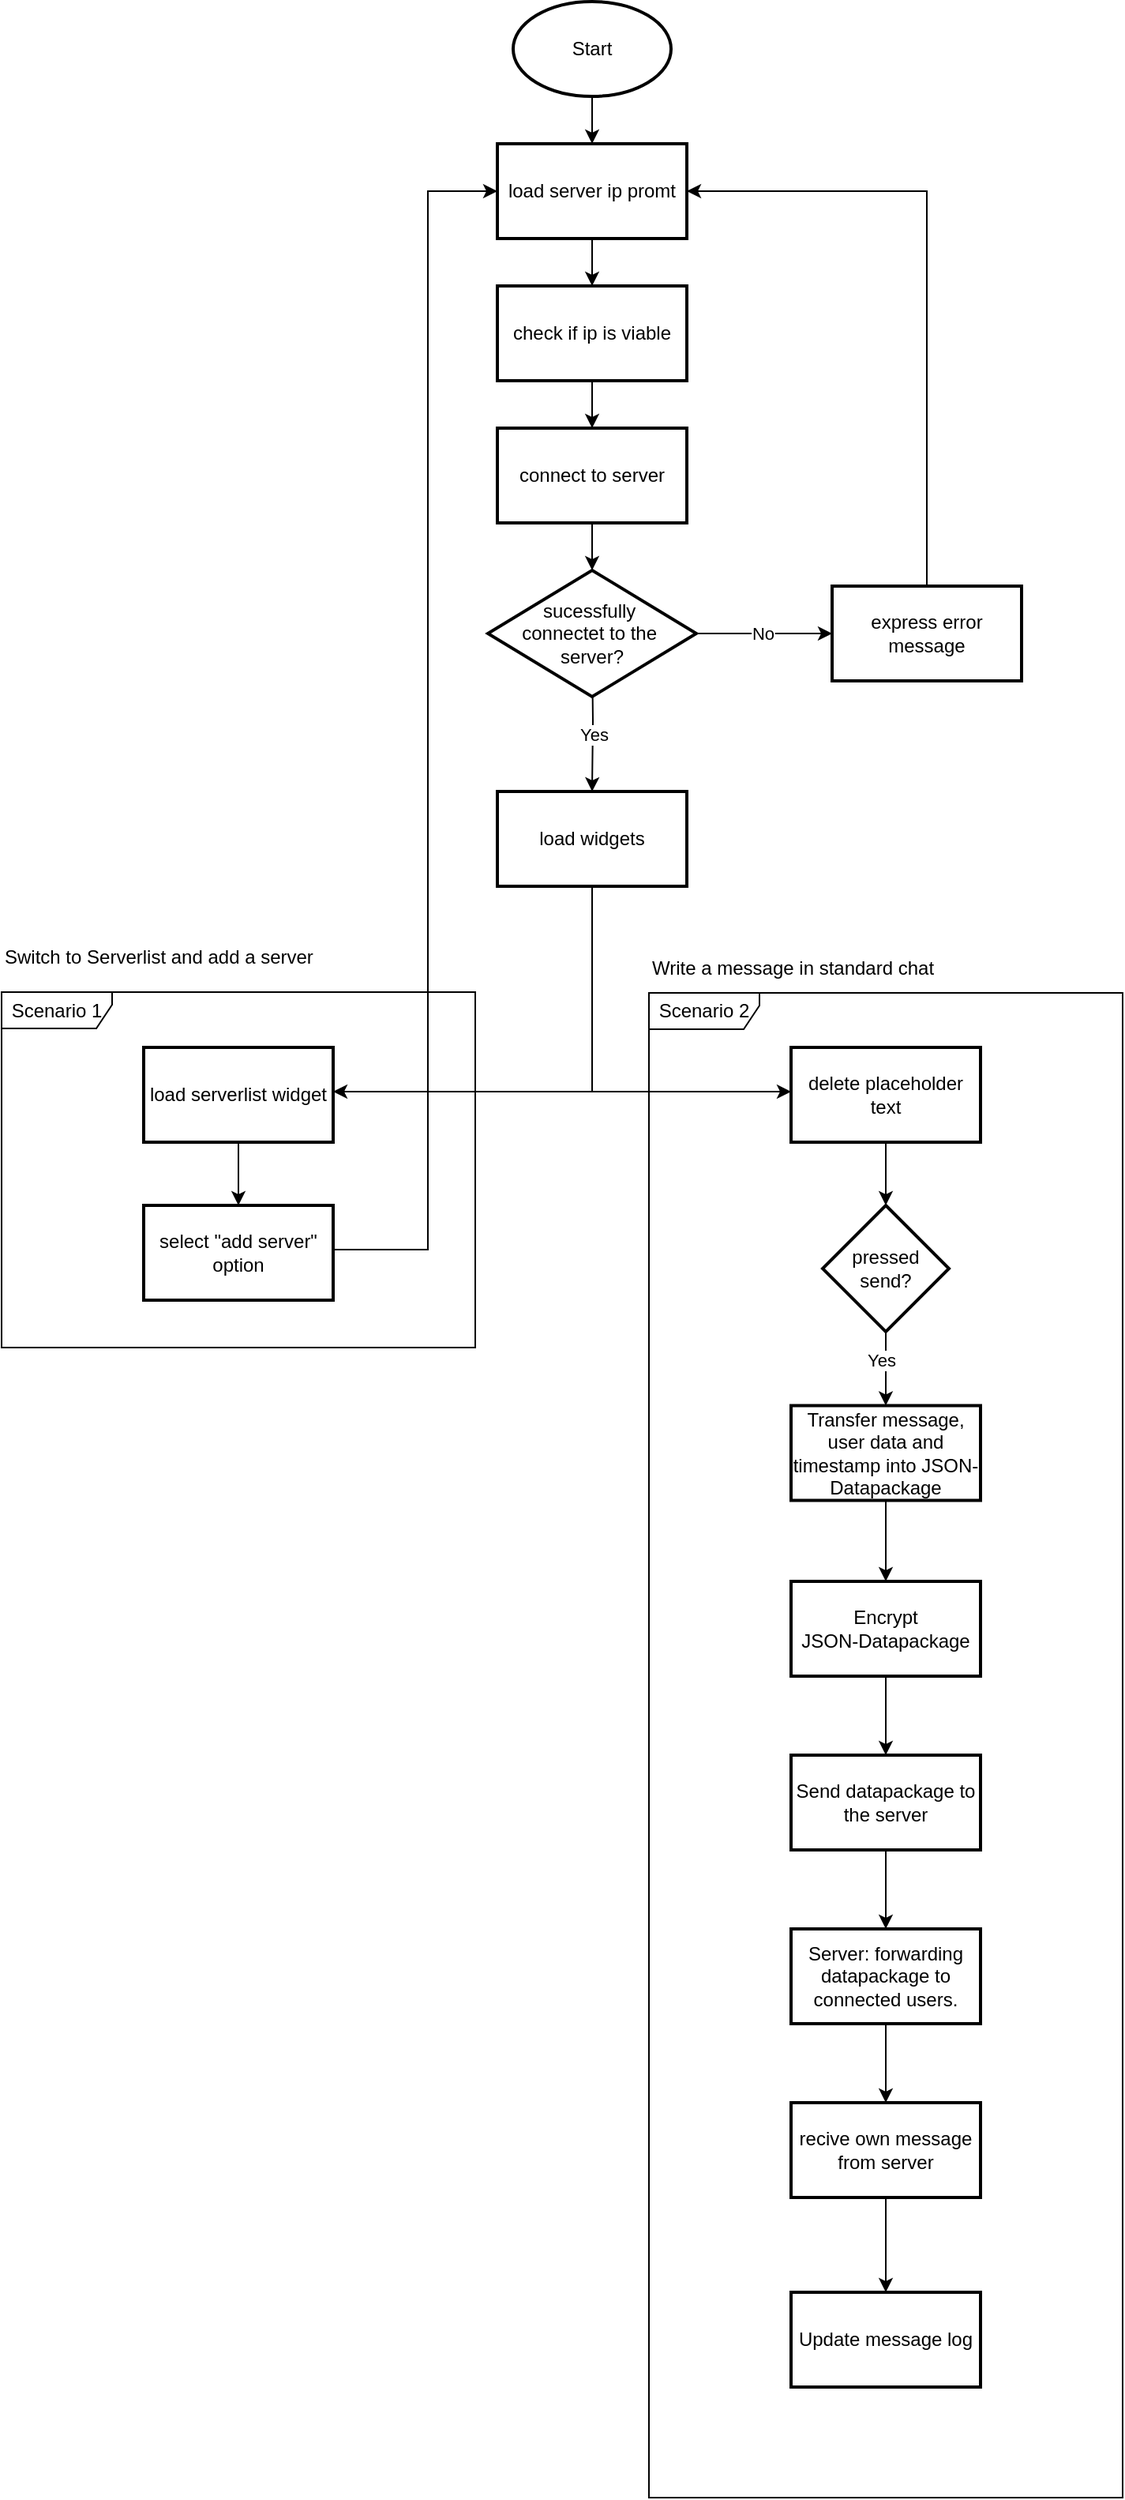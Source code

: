 <mxfile version="27.0.2">
  <diagram name="Seite-1" id="NjQBMaqwbCDPfpbMIkHQ">
    <mxGraphModel dx="1090" dy="726" grid="1" gridSize="10" guides="1" tooltips="1" connect="1" arrows="1" fold="1" page="1" pageScale="1" pageWidth="827" pageHeight="1169" math="0" shadow="0">
      <root>
        <mxCell id="0" />
        <mxCell id="1" parent="0" />
        <mxCell id="EjH8G8D1PElGSSNTUFmU-5" value="" style="edgeStyle=orthogonalEdgeStyle;rounded=0;orthogonalLoop=1;jettySize=auto;html=1;" parent="1" source="EjH8G8D1PElGSSNTUFmU-3" target="EjH8G8D1PElGSSNTUFmU-4" edge="1">
          <mxGeometry relative="1" as="geometry" />
        </mxCell>
        <mxCell id="EjH8G8D1PElGSSNTUFmU-3" value="Start" style="strokeWidth=2;html=1;shape=mxgraph.flowchart.start_1;whiteSpace=wrap;" parent="1" vertex="1">
          <mxGeometry x="364" y="10" width="100" height="60" as="geometry" />
        </mxCell>
        <mxCell id="EjH8G8D1PElGSSNTUFmU-7" value="" style="edgeStyle=orthogonalEdgeStyle;rounded=0;orthogonalLoop=1;jettySize=auto;html=1;" parent="1" source="EjH8G8D1PElGSSNTUFmU-4" target="EjH8G8D1PElGSSNTUFmU-6" edge="1">
          <mxGeometry relative="1" as="geometry" />
        </mxCell>
        <mxCell id="EjH8G8D1PElGSSNTUFmU-4" value="load server ip promt" style="whiteSpace=wrap;html=1;strokeWidth=2;" parent="1" vertex="1">
          <mxGeometry x="354" y="100" width="120" height="60" as="geometry" />
        </mxCell>
        <mxCell id="EjH8G8D1PElGSSNTUFmU-9" value="" style="edgeStyle=orthogonalEdgeStyle;rounded=0;orthogonalLoop=1;jettySize=auto;html=1;" parent="1" source="EjH8G8D1PElGSSNTUFmU-6" target="EjH8G8D1PElGSSNTUFmU-8" edge="1">
          <mxGeometry relative="1" as="geometry" />
        </mxCell>
        <mxCell id="EjH8G8D1PElGSSNTUFmU-6" value="check if ip is viable" style="whiteSpace=wrap;html=1;strokeWidth=2;" parent="1" vertex="1">
          <mxGeometry x="354" y="190" width="120" height="60" as="geometry" />
        </mxCell>
        <mxCell id="EjH8G8D1PElGSSNTUFmU-11" value="" style="edgeStyle=orthogonalEdgeStyle;rounded=0;orthogonalLoop=1;jettySize=auto;html=1;" parent="1" source="EjH8G8D1PElGSSNTUFmU-8" target="EjH8G8D1PElGSSNTUFmU-10" edge="1">
          <mxGeometry relative="1" as="geometry" />
        </mxCell>
        <mxCell id="EjH8G8D1PElGSSNTUFmU-8" value="connect to server" style="whiteSpace=wrap;html=1;strokeWidth=2;" parent="1" vertex="1">
          <mxGeometry x="354" y="280" width="120" height="60" as="geometry" />
        </mxCell>
        <mxCell id="EjH8G8D1PElGSSNTUFmU-13" value="" style="edgeStyle=orthogonalEdgeStyle;rounded=0;orthogonalLoop=1;jettySize=auto;html=1;" parent="1" source="EjH8G8D1PElGSSNTUFmU-10" target="EjH8G8D1PElGSSNTUFmU-12" edge="1">
          <mxGeometry relative="1" as="geometry" />
        </mxCell>
        <mxCell id="EjH8G8D1PElGSSNTUFmU-15" value="No" style="edgeLabel;html=1;align=center;verticalAlign=middle;resizable=0;points=[];" parent="EjH8G8D1PElGSSNTUFmU-13" vertex="1" connectable="0">
          <mxGeometry x="-0.023" relative="1" as="geometry">
            <mxPoint as="offset" />
          </mxGeometry>
        </mxCell>
        <mxCell id="EjH8G8D1PElGSSNTUFmU-18" value="" style="edgeStyle=orthogonalEdgeStyle;rounded=0;orthogonalLoop=1;jettySize=auto;html=1;" parent="1" target="EjH8G8D1PElGSSNTUFmU-17" edge="1">
          <mxGeometry relative="1" as="geometry">
            <mxPoint x="414.0" y="420" as="sourcePoint" />
          </mxGeometry>
        </mxCell>
        <mxCell id="EjH8G8D1PElGSSNTUFmU-21" value="Yes" style="edgeLabel;html=1;align=center;verticalAlign=middle;resizable=0;points=[];" parent="EjH8G8D1PElGSSNTUFmU-18" vertex="1" connectable="0">
          <mxGeometry x="0.227" y="4" relative="1" as="geometry">
            <mxPoint x="-3" y="-1" as="offset" />
          </mxGeometry>
        </mxCell>
        <mxCell id="EjH8G8D1PElGSSNTUFmU-10" value="sucessfully&amp;nbsp;&lt;div&gt;connectet&amp;nbsp;&lt;span style=&quot;background-color: transparent; color: light-dark(rgb(0, 0, 0), rgb(255, 255, 255));&quot;&gt;to the&amp;nbsp;&lt;/span&gt;&lt;/div&gt;&lt;div&gt;&lt;span style=&quot;background-color: transparent; color: light-dark(rgb(0, 0, 0), rgb(255, 255, 255));&quot;&gt;server?&lt;/span&gt;&lt;/div&gt;" style="rhombus;whiteSpace=wrap;html=1;strokeWidth=2;" parent="1" vertex="1">
          <mxGeometry x="348" y="370" width="132" height="80" as="geometry" />
        </mxCell>
        <mxCell id="EjH8G8D1PElGSSNTUFmU-16" style="edgeStyle=orthogonalEdgeStyle;rounded=0;orthogonalLoop=1;jettySize=auto;html=1;" parent="1" source="EjH8G8D1PElGSSNTUFmU-12" target="EjH8G8D1PElGSSNTUFmU-4" edge="1">
          <mxGeometry relative="1" as="geometry">
            <Array as="points">
              <mxPoint x="626" y="130" />
            </Array>
          </mxGeometry>
        </mxCell>
        <mxCell id="EjH8G8D1PElGSSNTUFmU-12" value="express error message" style="whiteSpace=wrap;html=1;strokeWidth=2;" parent="1" vertex="1">
          <mxGeometry x="566" y="380" width="120" height="60" as="geometry" />
        </mxCell>
        <mxCell id="EjH8G8D1PElGSSNTUFmU-20" value="" style="edgeStyle=orthogonalEdgeStyle;rounded=0;orthogonalLoop=1;jettySize=auto;html=1;" parent="1" source="EjH8G8D1PElGSSNTUFmU-17" target="EjH8G8D1PElGSSNTUFmU-19" edge="1">
          <mxGeometry relative="1" as="geometry">
            <Array as="points">
              <mxPoint x="414" y="700" />
            </Array>
          </mxGeometry>
        </mxCell>
        <mxCell id="EjH8G8D1PElGSSNTUFmU-34" value="" style="edgeStyle=orthogonalEdgeStyle;rounded=0;orthogonalLoop=1;jettySize=auto;html=1;" parent="1" source="EjH8G8D1PElGSSNTUFmU-17" target="EjH8G8D1PElGSSNTUFmU-33" edge="1">
          <mxGeometry relative="1" as="geometry">
            <Array as="points">
              <mxPoint x="414" y="700" />
            </Array>
          </mxGeometry>
        </mxCell>
        <mxCell id="EjH8G8D1PElGSSNTUFmU-17" value="load widgets" style="whiteSpace=wrap;html=1;strokeWidth=2;" parent="1" vertex="1">
          <mxGeometry x="354" y="510" width="120" height="60" as="geometry" />
        </mxCell>
        <mxCell id="EjH8G8D1PElGSSNTUFmU-25" value="" style="edgeStyle=orthogonalEdgeStyle;rounded=0;orthogonalLoop=1;jettySize=auto;html=1;" parent="1" source="EjH8G8D1PElGSSNTUFmU-19" target="EjH8G8D1PElGSSNTUFmU-24" edge="1">
          <mxGeometry relative="1" as="geometry" />
        </mxCell>
        <mxCell id="EjH8G8D1PElGSSNTUFmU-19" value="load serverlist widget" style="whiteSpace=wrap;html=1;strokeWidth=2;" parent="1" vertex="1">
          <mxGeometry x="130" y="672" width="120" height="60" as="geometry" />
        </mxCell>
        <mxCell id="EjH8G8D1PElGSSNTUFmU-22" value="Scenario 1" style="shape=umlFrame;whiteSpace=wrap;html=1;pointerEvents=0;width=70;height=23;" parent="1" vertex="1">
          <mxGeometry x="40" y="637" width="300" height="225" as="geometry" />
        </mxCell>
        <mxCell id="EjH8G8D1PElGSSNTUFmU-23" value="Switch to Serverlist and add a server" style="text;html=1;align=left;verticalAlign=middle;resizable=0;points=[];autosize=1;strokeColor=none;fillColor=none;" parent="1" vertex="1">
          <mxGeometry x="40" y="600" width="220" height="30" as="geometry" />
        </mxCell>
        <mxCell id="EjH8G8D1PElGSSNTUFmU-28" style="edgeStyle=orthogonalEdgeStyle;rounded=0;orthogonalLoop=1;jettySize=auto;html=1;" parent="1" source="EjH8G8D1PElGSSNTUFmU-24" target="EjH8G8D1PElGSSNTUFmU-4" edge="1">
          <mxGeometry relative="1" as="geometry">
            <Array as="points">
              <mxPoint x="310" y="800" />
              <mxPoint x="310" y="130" />
            </Array>
          </mxGeometry>
        </mxCell>
        <mxCell id="EjH8G8D1PElGSSNTUFmU-24" value="select &quot;add server&quot; option" style="whiteSpace=wrap;html=1;strokeWidth=2;" parent="1" vertex="1">
          <mxGeometry x="130" y="772" width="120" height="60" as="geometry" />
        </mxCell>
        <mxCell id="EjH8G8D1PElGSSNTUFmU-29" value="Scenario 2" style="shape=umlFrame;whiteSpace=wrap;html=1;pointerEvents=0;width=70;height=23;" parent="1" vertex="1">
          <mxGeometry x="450" y="637.5" width="300" height="952.5" as="geometry" />
        </mxCell>
        <mxCell id="EjH8G8D1PElGSSNTUFmU-30" value="Write a message in standard chat" style="text;html=1;align=left;verticalAlign=middle;resizable=0;points=[];autosize=1;strokeColor=none;fillColor=none;" parent="1" vertex="1">
          <mxGeometry x="450" y="607" width="200" height="30" as="geometry" />
        </mxCell>
        <mxCell id="EjH8G8D1PElGSSNTUFmU-38" value="" style="edgeStyle=orthogonalEdgeStyle;rounded=0;orthogonalLoop=1;jettySize=auto;html=1;" parent="1" source="EjH8G8D1PElGSSNTUFmU-33" target="EjH8G8D1PElGSSNTUFmU-37" edge="1">
          <mxGeometry relative="1" as="geometry" />
        </mxCell>
        <mxCell id="EjH8G8D1PElGSSNTUFmU-33" value="delete placeholder text" style="whiteSpace=wrap;html=1;strokeWidth=2;" parent="1" vertex="1">
          <mxGeometry x="540" y="672" width="120" height="60" as="geometry" />
        </mxCell>
        <mxCell id="EjH8G8D1PElGSSNTUFmU-40" value="" style="edgeStyle=orthogonalEdgeStyle;rounded=0;orthogonalLoop=1;jettySize=auto;html=1;" parent="1" source="EjH8G8D1PElGSSNTUFmU-37" target="EjH8G8D1PElGSSNTUFmU-39" edge="1">
          <mxGeometry relative="1" as="geometry" />
        </mxCell>
        <mxCell id="EjH8G8D1PElGSSNTUFmU-41" value="Yes" style="edgeLabel;html=1;align=center;verticalAlign=middle;resizable=0;points=[];" parent="EjH8G8D1PElGSSNTUFmU-40" vertex="1" connectable="0">
          <mxGeometry x="-0.236" y="-3" relative="1" as="geometry">
            <mxPoint as="offset" />
          </mxGeometry>
        </mxCell>
        <mxCell id="EjH8G8D1PElGSSNTUFmU-37" value="pressed send?" style="rhombus;whiteSpace=wrap;html=1;strokeWidth=2;" parent="1" vertex="1">
          <mxGeometry x="560" y="772" width="80" height="80" as="geometry" />
        </mxCell>
        <mxCell id="tR2hHiTxYTxLBxe60gt7-2" value="" style="edgeStyle=orthogonalEdgeStyle;rounded=0;orthogonalLoop=1;jettySize=auto;html=1;" edge="1" parent="1" source="EjH8G8D1PElGSSNTUFmU-39" target="tR2hHiTxYTxLBxe60gt7-1">
          <mxGeometry relative="1" as="geometry" />
        </mxCell>
        <mxCell id="EjH8G8D1PElGSSNTUFmU-39" value="Transfer message, user data and timestamp into JSON-Datapackage" style="whiteSpace=wrap;html=1;strokeWidth=2;" parent="1" vertex="1">
          <mxGeometry x="540" y="898.75" width="120" height="60" as="geometry" />
        </mxCell>
        <mxCell id="tR2hHiTxYTxLBxe60gt7-4" value="" style="edgeStyle=orthogonalEdgeStyle;rounded=0;orthogonalLoop=1;jettySize=auto;html=1;" edge="1" parent="1" source="tR2hHiTxYTxLBxe60gt7-1" target="tR2hHiTxYTxLBxe60gt7-3">
          <mxGeometry relative="1" as="geometry" />
        </mxCell>
        <mxCell id="tR2hHiTxYTxLBxe60gt7-1" value="Encrypt&lt;div&gt;JSON-Datapackage&lt;/div&gt;" style="whiteSpace=wrap;html=1;strokeWidth=2;" vertex="1" parent="1">
          <mxGeometry x="540" y="1010" width="120" height="60" as="geometry" />
        </mxCell>
        <mxCell id="tR2hHiTxYTxLBxe60gt7-6" value="" style="edgeStyle=orthogonalEdgeStyle;rounded=0;orthogonalLoop=1;jettySize=auto;html=1;" edge="1" parent="1" source="tR2hHiTxYTxLBxe60gt7-3" target="tR2hHiTxYTxLBxe60gt7-5">
          <mxGeometry relative="1" as="geometry" />
        </mxCell>
        <mxCell id="tR2hHiTxYTxLBxe60gt7-3" value="Send datapackage to the server" style="whiteSpace=wrap;html=1;strokeWidth=2;" vertex="1" parent="1">
          <mxGeometry x="540" y="1120" width="120" height="60" as="geometry" />
        </mxCell>
        <mxCell id="tR2hHiTxYTxLBxe60gt7-8" value="" style="edgeStyle=orthogonalEdgeStyle;rounded=0;orthogonalLoop=1;jettySize=auto;html=1;" edge="1" parent="1" source="tR2hHiTxYTxLBxe60gt7-5" target="tR2hHiTxYTxLBxe60gt7-7">
          <mxGeometry relative="1" as="geometry" />
        </mxCell>
        <mxCell id="tR2hHiTxYTxLBxe60gt7-5" value="Server: forwarding datapackage to connected users." style="whiteSpace=wrap;html=1;strokeWidth=2;" vertex="1" parent="1">
          <mxGeometry x="540" y="1230" width="120" height="60" as="geometry" />
        </mxCell>
        <mxCell id="tR2hHiTxYTxLBxe60gt7-10" value="" style="edgeStyle=orthogonalEdgeStyle;rounded=0;orthogonalLoop=1;jettySize=auto;html=1;" edge="1" parent="1" source="tR2hHiTxYTxLBxe60gt7-7" target="tR2hHiTxYTxLBxe60gt7-9">
          <mxGeometry relative="1" as="geometry" />
        </mxCell>
        <mxCell id="tR2hHiTxYTxLBxe60gt7-7" value="recive own message from server" style="whiteSpace=wrap;html=1;strokeWidth=2;" vertex="1" parent="1">
          <mxGeometry x="540" y="1340" width="120" height="60" as="geometry" />
        </mxCell>
        <mxCell id="tR2hHiTxYTxLBxe60gt7-9" value="Update message log" style="whiteSpace=wrap;html=1;strokeWidth=2;" vertex="1" parent="1">
          <mxGeometry x="540" y="1460" width="120" height="60" as="geometry" />
        </mxCell>
      </root>
    </mxGraphModel>
  </diagram>
</mxfile>
